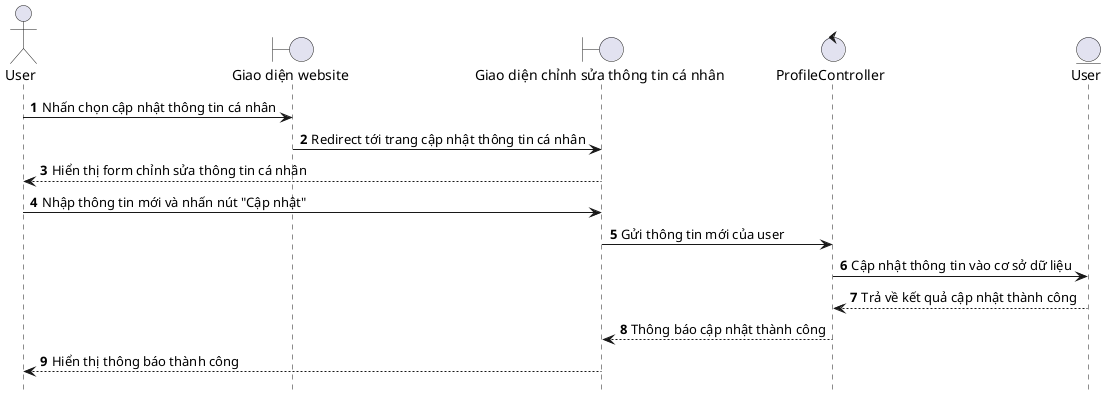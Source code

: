 @startuml UpdateUserProfile

hide footbox
autonumber
actor User as user
boundary "Giao diện website" as web
boundary "Giao diện chỉnh sửa thông tin cá nhân" as updateInfo
control "ProfileController" as controller
entity "User" as userEntity

user -> web: Nhấn chọn cập nhật thông tin cá nhân
web -> updateInfo: Redirect tới trang cập nhật thông tin cá nhân
updateInfo --> user: Hiển thị form chỉnh sửa thông tin cá nhân
user -> updateInfo: Nhập thông tin mới và nhấn nút "Cập nhật"
updateInfo -> controller: Gửi thông tin mới của user
controller -> userEntity: Cập nhật thông tin vào cơ sở dữ liệu
userEntity --> controller: Trả về kết quả cập nhật thành công
controller --> updateInfo: Thông báo cập nhật thành công
updateInfo --> user: Hiển thị thông báo thành công

@enduml
